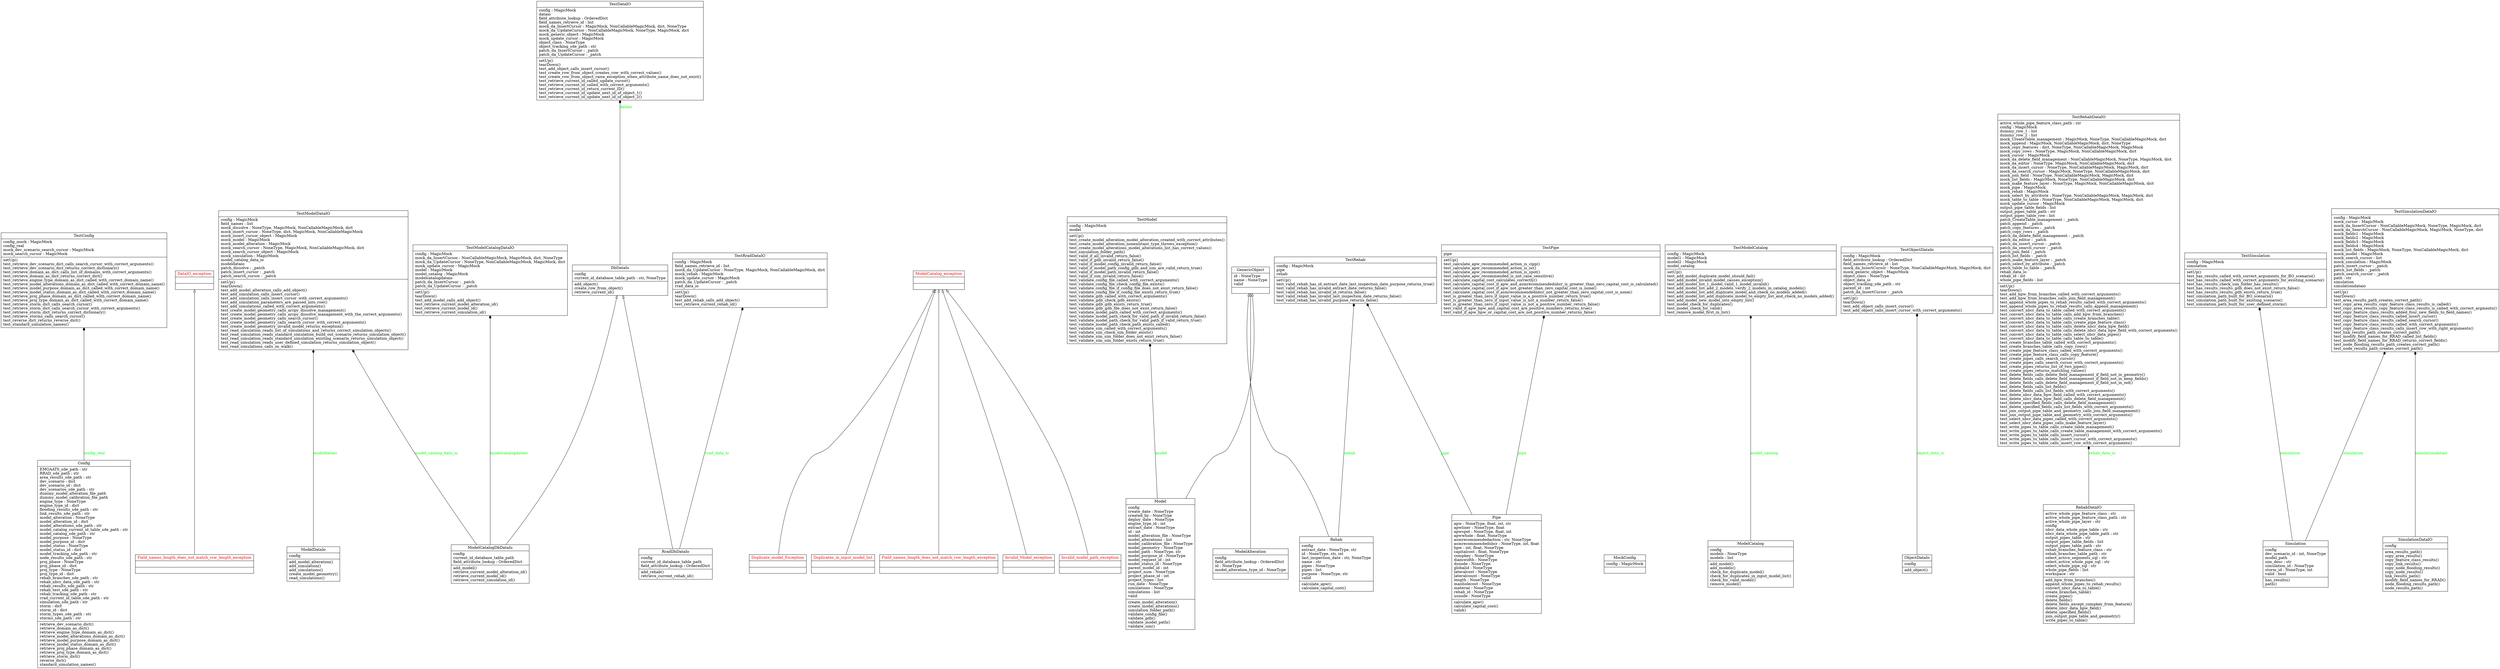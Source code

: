 digraph "classes" {
charset="utf-8"
rankdir=BT
"0" [label="{Config|EMGAATS_sde_path : str\lRRAD_sde_path : str\larea_results_sde_path : str\ldev_scenario : dict\ldev_scenario_id : dict\ldev_scenarios_sde_path : str\ldummy_model_alteration_file_path\ldummy_model_calibration_file_path\lengine_type : NoneType\lengine_type_id : dict\lflooding_results_sde_path : str\llink_results_sde_path : str\lmodel_alteration : NoneType\lmodel_alteration_id : dict\lmodel_alterations_sde_path : str\lmodel_catalog_current_id_table_sde_path : str\lmodel_catalog_sde_path : str\lmodel_purpose : NoneType\lmodel_purpose_id : dict\lmodel_status : NoneType\lmodel_status_id : dict\lmodel_tracking_sde_path : str\lnode_results_sde_path : str\lproj_phase : NoneType\lproj_phase_id : dict\lproj_type : NoneType\lproj_type_id : dict\lrehab_branches_sde_path : str\lrehab_nbcr_data_sde_path : str\lrehab_results_sde_path : str\lrehab_test_sde_path : str\lrehab_tracking_sde_path : str\lrrad_current_id_table_sde_path : str\lsimulation_sde_path : str\lstorm : dict\lstorm_id : dict\lstorm_types_sde_path : str\lstorms_sde_path : str\l|retrieve_dev_scenario_dict()\lretrieve_domain_as_dict()\lretrieve_engine_type_domain_as_dict()\lretrieve_model_alterations_domain_as_dict()\lretrieve_model_purpose_domain_as_dict()\lretrieve_model_status_domain_as_dict()\lretrieve_proj_phase_domain_as_dict()\lretrieve_proj_type_domain_as_dict()\lretrieve_storm_dict()\lreverse_dict()\lstandard_simulation_names()\l}", shape="record"];
"1" [fontcolor="red", label="{DataIO_exception|\l|}", shape="record"];
"2" [label="{DbDataIo|config\lcurrent_id_database_table_path : str, NoneType\l|add_object()\lcreate_row_from_object()\lretrieve_current_id()\l}", shape="record"];
"3" [fontcolor="red", label="{Duplicate_model_Exception|\l|}", shape="record"];
"4" [fontcolor="red", label="{Duplicates_in_input_model_list|\l|}", shape="record"];
"5" [fontcolor="red", label="{Field_names_length_does_not_match_row_length_exception|\l|}", shape="record"];
"6" [fontcolor="red", label="{Field_names_length_does_not_match_row_length_exception|\l|}", shape="record"];
"7" [label="{GenericObject|id : NoneType\lname : NoneType\lvalid\l|}", shape="record"];
"8" [fontcolor="red", label="{Invalid_Model_exception|\l|}", shape="record"];
"9" [fontcolor="red", label="{Invalid_model_path_exception|\l|}", shape="record"];
"10" [label="{MockConfig|config : MagicMock\l|}", shape="record"];
"11" [label="{Model|config\lcreate_date : NoneType\lcreated_by : NoneType\ldeploy_date : NoneType\lengine_type_id : int\lextract_date : NoneType\lid : int\lmodel_alteration_file : NoneType\lmodel_alterations : list\lmodel_calibration_file : NoneType\lmodel_geometry : NoneType\lmodel_path : NoneType, str\lmodel_purpose_id : NoneType\lmodel_request_id : int\lmodel_status_id : NoneType\lparent_model_id : int\lproject_num : NoneType\lproject_phase_id : int\lproject_types : list\lrun_date : NoneType\lsimulations : NoneType\lsimulations : list\lvalid\l|create_model_alteration()\lcreate_model_alterations()\lsimulation_folder_path()\lvalidate_config_file()\lvalidate_gdb()\lvalidate_model_path()\lvalidate_sim()\l}", shape="record"];
"12" [label="{ModelAlteration|config\lfield_attribute_lookup : OrderedDict\lid : NoneType\lmodel_alteration_type_id : NoneType\l|}", shape="record"];
"13" [label="{ModelCatalog|config\lmodels : NoneType\lmodels : list\l|add_model()\ladd_models()\lcheck_for_duplicate_model()\lcheck_for_duplicates_in_input_model_list()\lcheck_for_valid_model()\lremove_model()\l}", shape="record"];
"14" [label="{ModelCatalogDbDataIo|config\lcurrent_id_database_table_path\lfield_attribute_lookup : OrderedDict\l|add_model()\lretrieve_current_model_alteration_id()\lretrieve_current_model_id()\lretrieve_current_simulation_id()\l}", shape="record"];
"15" [fontcolor="red", label="{ModelCatalog_exception|\l|}", shape="record"];
"16" [label="{ModelDataIo|config\l|add_model_alteration()\ladd_simulation()\ladd_simulations()\lcreate_model_geometry()\lread_simulations()\l}", shape="record"];
"17" [label="{ObjectDataIo|config\l|add_object()\l}", shape="record"];
"18" [label="{Pipe|apw : NoneType, float, int, str\lapwliner : NoneType, float\lapwspot : NoneType, float, int\lapwwhole : float, NoneType\lasmrecommendedaction : str, NoneType\lasmrecommendednbcr : NoneType, int, float\lbpw : int, float, NoneType\lcapitalcost : float, NoneType\lcompkey : NoneType\ldiamwidth : NoneType\ldsnode : NoneType\lglobalid : NoneType\llateralcost : NoneType\llateralcount : NoneType\llength : NoneType\lmanholecost : NoneType\lmaterial : NoneType\lrehab_id : NoneType\lusnode : NoneType\l|calculate_apw()\lcalculate_capital_cost()\lvalid()\l}", shape="record"];
"19" [label="{Rehab|config\lextract_date : NoneType, str\lid : NoneType, str, int\llast_inspection_date : str, NoneType\lname : str\lpipes : NoneType\lpipes : list\lpurpose : NoneType, str\lvalid\l|calculate_apw()\lcalculate_capital_cost()\l}", shape="record"];
"20" [label="{RehabDataIO|active_whole_pipe_feature_class : str\lactive_whole_pipe_feature_class_path : str\lactive_whole_pipe_layer : str\lconfig\lnbcr_data_whole_pipe_table : str\lnbcr_data_whole_pipe_table_path : str\loutput_pipes_table : str\loutput_pipes_table_fields : list\loutput_pipes_table_path : str\lrehab_branches_feature_class : str\lrehab_branches_table_path : str\lselect_active_segments_sql : str\lselect_active_whole_pipe_sql : str\lselect_whole_pipe_sql : str\lwhole_pipe_fields : list\lworkspace : str\l|add_bpw_from_branches()\lappend_whole_pipes_to_rehab_results()\lconvert_nbcr_data_to_table()\lcreate_branches_table()\lcreate_pipes()\ldelete_fields()\ldelete_fields_except_compkey_from_feature()\ldelete_nbcr_data_bpw_field()\ldelete_specified_fields()\ljoin_output_pipe_table_and_geometry()\lwrite_pipes_to_table()\l}", shape="record"];
"21" [label="{RradDbDataIo|config\lcurrent_id_database_table_path\lfield_attribute_lookup : OrderedDict\l|add_rehab()\lretrieve_current_rehab_id()\l}", shape="record"];
"22" [label="{Simulation|config\ldev_scenario_id : int, NoneType\lmodel_path\lsim_desc : str\lsimulation_id : NoneType\lstorm_id : NoneType, int\lvalid : bool\l|has_results()\lpath()\l}", shape="record"];
"23" [label="{SimulationDataIO|config\l|area_results_path()\lcopy_area_results()\lcopy_feature_class_results()\lcopy_link_results()\lcopy_node_flooding_results()\lcopy_node_results()\llink_results_path()\lmodify_field_names_for_RRAD()\lnode_flooding_results_path()\lnode_results_path()\l}", shape="record"];
"24" [label="{TestConfig|config_mock : MagicMock\lconfig_real\lmock_dev_scenario_search_cursor : MagicMock\lmock_search_cursor : MagicMock\l|setUp()\ltest_retrieve_dev_scenario_dict_calls_search_cursor_with_correct_arguments()\ltest_retrieve_dev_scenario_dict_returns_correct_dictionary()\ltest_retrieve_domain_as_dict_calls_list_of_domains_with_correct_arguments()\ltest_retrieve_domain_as_dict_returns_correct_dict()\ltest_retrieve_engine_type_domain_as_dict_called_with_correct_domain_name()\ltest_retrieve_model_alterations_domain_as_dict_called_with_correct_domain_name()\ltest_retrieve_model_purpose_domain_as_dict_called_with_correct_domain_name()\ltest_retrieve_model_status_domain_as_dict_called_with_correct_domain_name()\ltest_retrieve_proj_phase_domain_as_dict_called_with_correct_domain_name()\ltest_retrieve_proj_type_domain_as_dict_called_with_correct_domain_name()\ltest_retrieve_storm_dict_calls_search_cursor()\ltest_retrieve_storm_dict_calls_search_cursor_with_correct_arguments()\ltest_retrieve_storm_dict_returns_correct_dictionary()\ltest_retrieve_storms_calls_search_cursor()\ltest_reverse_dict_returns_reverse_dict()\ltest_standard_simulation_names()\l}", shape="record"];
"25" [label="{TestDataIO|config : MagicMock\ldataio\lfield_attribute_lookup : OrderedDict\lfield_names_retrieve_id : list\lmock_da_InsertCursor : MagicMock, NonCallableMagicMock, dict, NoneType\lmock_da_UpdateCursor : NonCallableMagicMock, NoneType, MagicMock, dict\lmock_generic_object : MagicMock\lmock_update_cursor : MagicMock\lobject_class : NoneType\lobject_tracking_sde_path : str\lpatch_da_InsertCursor : _patch\lpatch_da_UpdateCursor : _patch\l|setUp()\ltearDown()\ltest_add_object_calls_insert_cursor()\ltest_create_row_from_object_creates_row_with_correct_values()\ltest_create_row_from_object_raise_exception_when_attribute_name_does_not_exist()\ltest_retrieve_current_id_called_update_cursor()\ltest_retrieve_current_id_called_with_correct_arguments()\ltest_retrieve_current_id_return_current_ID()\ltest_retrieve_current_id_update_next_id_of_object_1()\ltest_retrieve_current_id_update_next_id_of_object_2()\l}", shape="record"];
"26" [label="{TestModel|config : MagicMock\lmodel\l|setUp()\ltest_create_model_alteration_model_alteration_created_with_correct_attributes()\ltest_create_model_alteration_nonexistant_type_throws_exception()\ltest_create_model_alterations_model_alterations_list_has_correct_values()\ltest_simulation_folder_path()\ltest_valid_if_all_invalid_return_false()\ltest_valid_if_gdb_invalid_return_false()\ltest_valid_if_model_config_invalid_return_false()\ltest_valid_if_model_path_config_gdb_and_sim_are_valid_return_true()\ltest_valid_if_model_path_invalid_return_false()\ltest_valid_if_sim_invalid_return_false()\ltest_validate_config_file_called_with_correct_arguments()\ltest_validate_config_file_check_config_file_exists()\ltest_validate_config_file_if_config_file_does_not_exist_return_false()\ltest_validate_config_file_if_config_file_exists_return_true()\ltest_validate_gdb_called_with_correct_arguments()\ltest_validate_gdb_check_gdb_exists()\ltest_validate_gdb_gdb_exists_return_true()\ltest_validate_gdb_gdb_file_does_not_exist_return_false()\ltest_validate_model_path_called_with_correct_arguments()\ltest_validate_model_path_check_for_valid_path_if_invalid_return_false()\ltest_validate_model_path_check_for_valid_path_if_valid_return_true()\ltest_validate_model_path_check_path_exists_called()\ltest_validate_sim_called_with_correct_arguments()\ltest_validate_sim_check_sim_folder_exists()\ltest_validate_sim_sim_folder_does_not_exist_return_false()\ltest_validate_sim_sim_folder_exists_return_true()\l}", shape="record"];
"27" [label="{TestModelCatalog|config : MagicMock\lmodel1 : MagicMock\lmodel2 : MagicMock\lmodel_catalog\l|setUp()\ltest_add_model_duplicate_model_should_fail()\ltest_add_model_invalid_model_causes_exception()\ltest_add_model_list_1_model_valid_1_model_invalid()\ltest_add_model_list_add_2_models_verify_2_models_in_catalog_models()\ltest_add_model_list_add_duplicate_model_and_check_no_models_added()\ltest_add_model_list_add_duplicate_model_to_empty_list_and_check_no_models_added()\ltest_add_model_new_model_into_empty_list()\ltest_model_check_for_duplicates()\ltest_model_check_for_valid()\ltest_remove_model_first_in_list()\l}", shape="record"];
"28" [label="{TestModelCatalogDataIO|config : MagicMock\lmock_da_InsertCursor : NonCallableMagicMock, MagicMock, dict, NoneType\lmock_da_UpdateCursor : NoneType, NonCallableMagicMock, MagicMock, dict\lmock_update_cursor : MagicMock\lmodel : MagicMock\lmodel_catalog : MagicMock\lmodelcatalogdataio\lpatch_da_InsertCursor : _patch\lpatch_da_UpdateCursor : _patch\l|setUp()\ltearDown()\ltest_add_model_calls_add_object()\ltest_retrieve_current_model_alteration_id()\ltest_retrieve_current_model_id()\ltest_retrieve_current_simulation_id()\l}", shape="record"];
"29" [label="{TestModelDataIO|config : MagicMock\lfield_names : list\lmock_dissolve : NoneType, MagicMock, NonCallableMagicMock, dict\lmock_insert_cursor : NoneType, dict, MagicMock, NonCallableMagicMock\lmock_insert_cursor_object : MagicMock\lmock_model : MagicMock\lmock_model_alteration : MagicMock\lmock_search_cursor : NoneType, MagicMock, NonCallableMagicMock, dict\lmock_search_cursor_object : MagicMock\lmock_simulation : MagicMock\lmodel_catalog_data_io\lmodeldataio\lpatch_dissolve : _patch\lpatch_insert_cursor : _patch\lpatch_search_cursor : _patch\l|setUp()\ltearDown()\ltest_add_model_alteration_calls_add_object()\ltest_add_simulation_calls_insert_cursor()\ltest_add_simulation_calls_insert_cursor_with_correct_arguments()\ltest_add_simulation_parameters_are_passed_into_row()\ltest_add_simulations_called_with_correct_arguments()\ltest_create_model_geometry_calls_arcpy_dissolve_management()\ltest_create_model_geometry_calls_arcpy_dissolve_management_with_the_correct_arguments()\ltest_create_model_geometry_calls_search_cursor()\ltest_create_model_geometry_calls_search_cursor_with_correct_arguments()\ltest_create_model_geometry_invalid_model_returns_exception()\ltest_read_simulation_reads_list_of_simulations_and_returns_correct_simulation_objects()\ltest_read_simulation_reads_standard_simulation_build_out_scenario_returns_simulation_object()\ltest_read_simulation_reads_standard_simulation_existing_scenario_returns_simulation_object()\ltest_read_simulation_reads_user_defined_simulation_returns_simulation_object()\ltest_read_simulations_calls_os_walk()\l}", shape="record"];
"30" [label="{TestObjectDataIo|config : MagicMock\lfield_attribute_lookup : OrderedDict\lfield_names_retrieve_id : list\lmock_da_InsertCursor : NoneType, NonCallableMagicMock, MagicMock, dict\lmock_generic_object : MagicMock\lobject_class : NoneType\lobject_data_io\lobject_tracking_sde_path : str\lparent_id : int\lpatch_da_InsertCursor : _patch\l|setUp()\ltearDown()\ltest_add_object_calls_insert_cursor()\ltest_add_object_calls_insert_cursor_with_correct_arguments()\l}", shape="record"];
"31" [label="{TestPipe|pipe\l|setUp()\ltest_calculate_apw_recommended_action_is_cipp()\ltest_calculate_apw_recommended_action_is_oc()\ltest_calculate_apw_recommended_action_is_spot()\ltest_calculate_apw_recommended_is_not_case_sensitive()\ltest_calculate_capital_cost_calculates_correctly()\ltest_calculate_capital_cost_if_apw_and_asmrecommendednbcr_is_greater_than_zero_capital_cost_is_calculated()\ltest_calculate_capital_cost_if_apw_not_greater_than_zero_capital_cost_is_none()\ltest_calculate_capital_cost_if_asmrecommendednbcr_not_greater_than_zero_capital_cost_is_none()\ltest_is_greater_than_zero_if_input_value_is_a_positive_number_return_true()\ltest_is_greater_than_zero_if_input_value_is_not_a_number_return_false()\ltest_is_greater_than_zero_if_input_value_is_not_a_positive_number_return_false()\ltest_valid_if_apw_bpw_and_capital_cost_are_positive_numbers_returns_true()\ltest_valid_if_apw_bpw_or_capital_cost_are_not_positive_number_returns_false()\l}", shape="record"];
"32" [label="{TestRehab|config : MagicMock\lpipe\lrehab\l|setUp()\ltest_valid_rehab_has_id_extract_date_last_inspection_date_purpose_returns_true()\ltest_valid_rehab_has_invalid_extract_date_returns_false()\ltest_valid_rehab_has_invalid_id_returns_false()\ltest_valid_rehab_has_invalid_last_inspection_date_returns_false()\ltest_valid_rehab_has_invalid_purpose_returns_false()\l}", shape="record"];
"33" [label="{TestRehabDataIO|active_whole_pipe_feature_class_path : str\lconfig : MagicMock\ldummy_row_1 : list\ldummy_row_2 : list\lmock_CreateTable_management : MagicMock, NoneType, NonCallableMagicMock, dict\lmock_append : MagicMock, NonCallableMagicMock, dict, NoneType\lmock_copy_features : dict, NoneType, NonCallableMagicMock, MagicMock\lmock_copy_rows : NoneType, MagicMock, NonCallableMagicMock, dict\lmock_cursor : MagicMock\lmock_da_delete_field_management : NonCallableMagicMock, NoneType, MagicMock, dict\lmock_da_editor : NoneType, MagicMock, NonCallableMagicMock, dict\lmock_da_insert_cursor : NoneType, NonCallableMagicMock, MagicMock, dict\lmock_da_search_cursor : MagicMock, NoneType, NonCallableMagicMock, dict\lmock_join_field : NoneType, NonCallableMagicMock, MagicMock, dict\lmock_list_fields : MagicMock, NoneType, NonCallableMagicMock, dict\lmock_make_feature_layer : NoneType, MagicMock, NonCallableMagicMock, dict\lmock_pipe : MagicMock\lmock_rehab : MagicMock\lmock_select_by_attribute : NoneType, NonCallableMagicMock, MagicMock, dict\lmock_table_to_table : NoneType, NonCallableMagicMock, MagicMock, dict\lmock_update_cursor : MagicMock\loutput_pipe_table_fields : list\loutput_pipes_table_path : str\loutput_pipes_table_row : list\lpatch_CreateTable_management : _patch\lpatch_append : _patch\lpatch_copy_features : _patch\lpatch_copy_rows : _patch\lpatch_da_delete_field_management : _patch\lpatch_da_editor : _patch\lpatch_da_insert_cursor : _patch\lpatch_da_search_cursor : _patch\lpatch_join_field : _patch\lpatch_list_fields : _patch\lpatch_make_feature_layer : _patch\lpatch_select_by_attribute : _patch\lpatch_table_to_table : _patch\lrehab_data_io\lrehab_id : int\lwhole_pipe_fields : list\l|setUp()\ltearDown()\ltest_add_bpw_from_branches_called_with_correct_arguments()\ltest_add_bpw_from_branches_calls_join_field_management()\ltest_append_whole_pipes_to_rehab_results_called_with_correct_arguments()\ltest_append_whole_pipes_to_rehab_results_calls_append_management()\ltest_convert_nbcr_data_to_table_called_with_correct_arguments()\ltest_convert_nbcr_data_to_table_calls_add_bpw_from_branches()\ltest_convert_nbcr_data_to_table_calls_create_branches_table()\ltest_convert_nbcr_data_to_table_calls_create_pipe_feature_class()\ltest_convert_nbcr_data_to_table_calls_delete_nbcr_data_bpw_field()\ltest_convert_nbcr_data_to_table_calls_delete_nbcr_data_bpw_field_with_correct_arguments()\ltest_convert_nbcr_data_to_table_calls_select_nbcr_data_pipes()\ltest_convert_nbcr_data_to_table_calls_table_to_table()\ltest_create_branches_table_called_with_correct_arguments()\ltest_create_branches_table_calls_copy_rows()\ltest_create_pipe_feature_class_called_with_correct_arguments()\ltest_create_pipe_feature_class_calls_copy_feature()\ltest_create_pipes_calls_search_cursor()\ltest_create_pipes_calls_search_cursor_with_correct_arguments()\ltest_create_pipes_returns_list_of_two_pipes()\ltest_create_pipes_returns_matching_values()\ltest_delete_fields_calls_delete_field_management_if_field_not_in_geometry()\ltest_delete_fields_calls_delete_field_management_if_field_not_in_keep_fields()\ltest_delete_fields_calls_delete_field_management_if_field_not_in_oid()\ltest_delete_fields_calls_list_fields()\ltest_delete_fields_calls_list_fields_with_correct_arguments()\ltest_delete_nbcr_data_bpw_field_called_with_correct_arguments()\ltest_delete_nbcr_data_bpw_field_calls_delete_field_management()\ltest_delete_specified_fields_calls_delete_field_management()\ltest_delete_specified_fields_calls_list_fields_with_correct_arguments()\ltest_join_output_pipe_table_and_geometry_calls_join_field_management()\ltest_join_output_pipe_table_and_geometry_with_correct_arguments()\ltest_select_nbcr_data_pipes_called_with_correct_arguments()\ltest_select_nbcr_data_pipes_calls_make_feature_layer()\ltest_write_pipes_to_table_calls_create_table_management()\ltest_write_pipes_to_table_calls_create_table_management_with_correct_arguments()\ltest_write_pipes_to_table_calls_insert_cursor()\ltest_write_pipes_to_table_calls_insert_cursor_with_correct_arguments()\ltest_write_pipes_to_table_calls_insert_row_with_correct_arguments()\l}", shape="record"];
"34" [label="{TestRradDataIO|config : MagicMock\lfield_names_retrieve_id : list\lmock_da_UpdateCursor : NoneType, MagicMock, NonCallableMagicMock, dict\lmock_rehab : MagicMock\lmock_update_cursor : MagicMock\lpatch_da_UpdateCursor : _patch\lrrad_data_io\l|setUp()\ltearDown()\ltest_add_rehab_calls_add_object()\ltest_retrieve_current_rehab_id()\l}", shape="record"];
"35" [label="{TestSimulation|config : MagicMock\lsimulation\l|setUp()\ltest_has_results_called_with_correct_arguments_for_BO_scenario()\ltest_has_results_called_with_correct_arguments_for_existing_scenario()\ltest_has_results_check_sim_folder_has_results()\ltest_has_results_results_gdb_does_not_exist_return_false()\ltest_has_results_results_gdb_exists_return_true()\ltest_simulation_path_built_for_BO_scenario()\ltest_simulation_path_built_for_existing_scenario()\ltest_simulation_path_built_for_user_defined_storm()\l}", shape="record"];
"36" [label="{TestSimulationDataIO|config : MagicMock\lmock_cursor : MagicMock\lmock_da_InsertCursor : NonCallableMagicMock, NoneType, MagicMock, dict\lmock_da_SearchCursor : NonCallableMagicMock, MagicMock, NoneType, dict\lmock_fields1 : MagicMock\lmock_fields2 : MagicMock\lmock_fields3 : MagicMock\lmock_fields4 : MagicMock\lmock_list_fields : MagicMock, NoneType, NonCallableMagicMock, dict\lmock_model : MagicMock\lmock_search_cursor : list\lmock_simulation : MagicMock\lpatch_insert_cursor : _patch\lpatch_list_fields : _patch\lpatch_search_cursor : _patch\lpath : str\lsimulation\lsimulationdataio\l|setUp()\ltearDown()\ltest_area_results_path_creates_correct_path()\ltest_copy_area_results_copy_feature_class_results_is_called()\ltest_copy_area_results_copy_feature_class_results_is_called_with_correct_argments()\ltest_copy_feature_class_results_added_four_new_fields_to_field_names()\ltest_copy_feature_class_results_called_insert_cursor()\ltest_copy_feature_class_results_called_search_cursor()\ltest_copy_feature_class_results_called_with_correct_arguments()\ltest_copy_feature_class_results_calls_insert_row_with_right_arguments()\ltest_link_results_path_creates_correct_path()\ltest_modify_field_names_for_RRAD_called_list_fields()\ltest_modify_field_names_for_RRAD_returns_correct_fields()\ltest_node_flooding_results_path_creates_correct_path()\ltest_node_results_path_creates_correct_path()\l}", shape="record"];
"3" -> "15" [arrowhead="empty", arrowtail="none"];
"4" -> "15" [arrowhead="empty", arrowtail="none"];
"5" -> "15" [arrowhead="empty", arrowtail="none"];
"6" -> "1" [arrowhead="empty", arrowtail="none"];
"8" -> "15" [arrowhead="empty", arrowtail="none"];
"9" -> "15" [arrowhead="empty", arrowtail="none"];
"11" -> "7" [arrowhead="empty", arrowtail="none"];
"12" -> "7" [arrowhead="empty", arrowtail="none"];
"14" -> "2" [arrowhead="empty", arrowtail="none"];
"19" -> "7" [arrowhead="empty", arrowtail="none"];
"21" -> "2" [arrowhead="empty", arrowtail="none"];
"0" -> "24" [arrowhead="diamond", arrowtail="none", fontcolor="green", label="config_real", style="solid"];
"2" -> "25" [arrowhead="diamond", arrowtail="none", fontcolor="green", label="dataio", style="solid"];
"11" -> "26" [arrowhead="diamond", arrowtail="none", fontcolor="green", label="model", style="solid"];
"13" -> "27" [arrowhead="diamond", arrowtail="none", fontcolor="green", label="model_catalog", style="solid"];
"14" -> "28" [arrowhead="diamond", arrowtail="none", fontcolor="green", label="modelcatalogdataio", style="solid"];
"14" -> "29" [arrowhead="diamond", arrowtail="none", fontcolor="green", label="model_catalog_data_io", style="solid"];
"16" -> "29" [arrowhead="diamond", arrowtail="none", fontcolor="green", label="modeldataio", style="solid"];
"17" -> "30" [arrowhead="diamond", arrowtail="none", fontcolor="green", label="object_data_io", style="solid"];
"18" -> "31" [arrowhead="diamond", arrowtail="none", fontcolor="green", label="pipe", style="solid"];
"18" -> "32" [arrowhead="diamond", arrowtail="none", fontcolor="green", label="pipe", style="solid"];
"19" -> "32" [arrowhead="diamond", arrowtail="none", fontcolor="green", label="rehab", style="solid"];
"20" -> "33" [arrowhead="diamond", arrowtail="none", fontcolor="green", label="rehab_data_io", style="solid"];
"21" -> "34" [arrowhead="diamond", arrowtail="none", fontcolor="green", label="rrad_data_io", style="solid"];
"22" -> "35" [arrowhead="diamond", arrowtail="none", fontcolor="green", label="simulation", style="solid"];
"22" -> "36" [arrowhead="diamond", arrowtail="none", fontcolor="green", label="simulation", style="solid"];
"23" -> "36" [arrowhead="diamond", arrowtail="none", fontcolor="green", label="simulationdataio", style="solid"];
}
